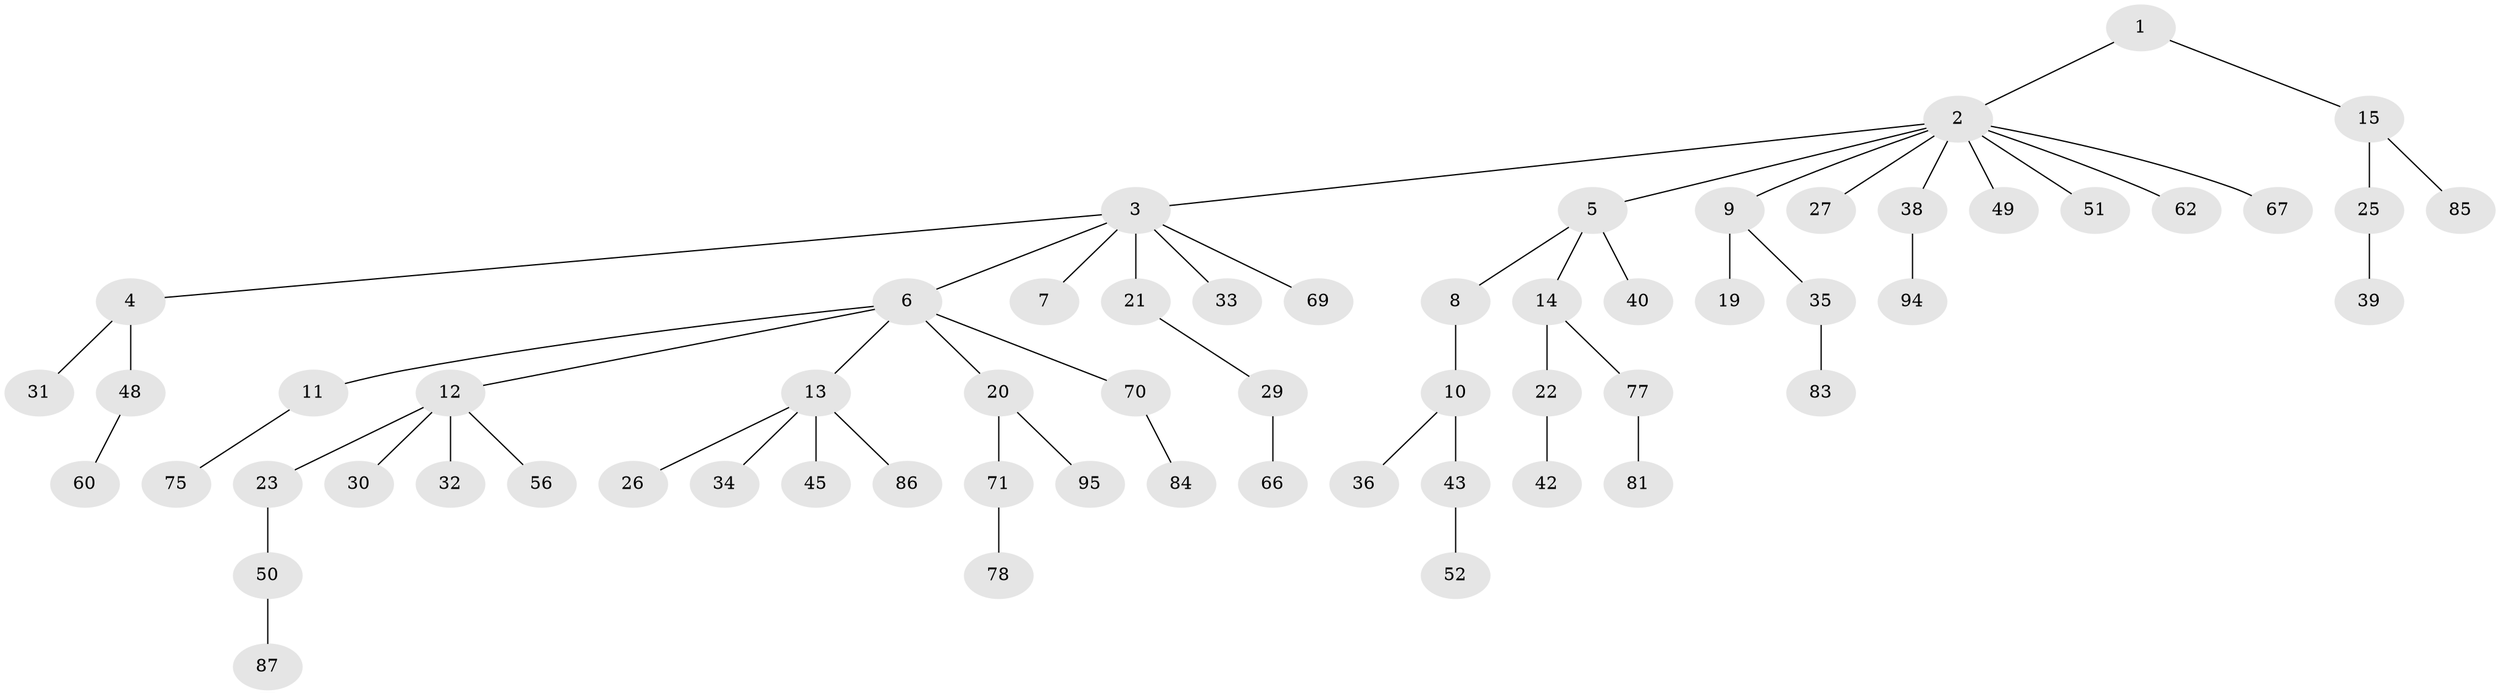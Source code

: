 // original degree distribution, {3: 0.13402061855670103, 9: 0.010309278350515464, 7: 0.010309278350515464, 4: 0.07216494845360824, 5: 0.010309278350515464, 6: 0.010309278350515464, 2: 0.25773195876288657, 1: 0.4948453608247423}
// Generated by graph-tools (version 1.1) at 2025/42/03/06/25 10:42:03]
// undirected, 61 vertices, 60 edges
graph export_dot {
graph [start="1"]
  node [color=gray90,style=filled];
  1 [super="+97"];
  2 [super="+17"];
  3 [super="+37"];
  4 [super="+53"];
  5 [super="+57"];
  6;
  7 [super="+46"];
  8;
  9;
  10 [super="+44"];
  11 [super="+92"];
  12 [super="+16"];
  13 [super="+24"];
  14 [super="+18"];
  15 [super="+64"];
  19 [super="+28"];
  20 [super="+65"];
  21;
  22 [super="+41"];
  23;
  25 [super="+58"];
  26;
  27 [super="+90"];
  29 [super="+55"];
  30 [super="+59"];
  31 [super="+68"];
  32;
  33 [super="+93"];
  34;
  35 [super="+63"];
  36 [super="+91"];
  38 [super="+47"];
  39 [super="+72"];
  40;
  42;
  43 [super="+76"];
  45;
  48 [super="+74"];
  49 [super="+54"];
  50 [super="+61"];
  51 [super="+79"];
  52;
  56;
  60;
  62;
  66;
  67 [super="+96"];
  69 [super="+73"];
  70 [super="+80"];
  71;
  75;
  77 [super="+89"];
  78 [super="+82"];
  81 [super="+88"];
  83;
  84;
  85;
  86;
  87;
  94;
  95;
  1 -- 2;
  1 -- 15;
  2 -- 3;
  2 -- 5;
  2 -- 9;
  2 -- 27;
  2 -- 49;
  2 -- 51;
  2 -- 62;
  2 -- 67;
  2 -- 38;
  3 -- 4;
  3 -- 6;
  3 -- 7;
  3 -- 21;
  3 -- 33;
  3 -- 69;
  4 -- 31;
  4 -- 48;
  5 -- 8;
  5 -- 14;
  5 -- 40;
  6 -- 11;
  6 -- 12;
  6 -- 13;
  6 -- 20;
  6 -- 70;
  8 -- 10;
  9 -- 19;
  9 -- 35;
  10 -- 36;
  10 -- 43;
  11 -- 75;
  12 -- 23;
  12 -- 56;
  12 -- 32;
  12 -- 30;
  13 -- 26;
  13 -- 45;
  13 -- 34;
  13 -- 86;
  14 -- 22;
  14 -- 77;
  15 -- 25;
  15 -- 85;
  20 -- 71;
  20 -- 95;
  21 -- 29;
  22 -- 42;
  23 -- 50;
  25 -- 39;
  29 -- 66;
  35 -- 83;
  38 -- 94;
  43 -- 52;
  48 -- 60;
  50 -- 87;
  70 -- 84;
  71 -- 78;
  77 -- 81;
}
